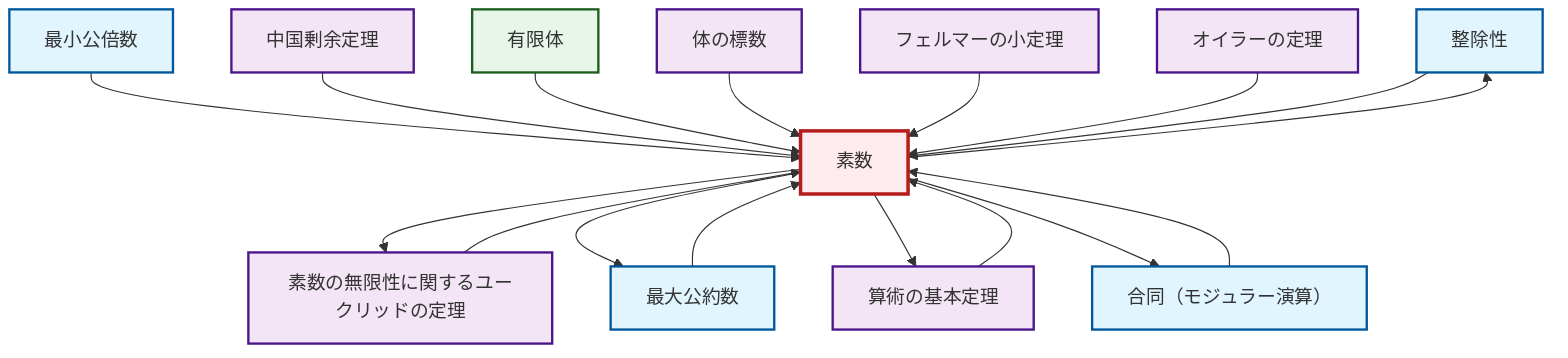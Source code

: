graph TD
    classDef definition fill:#e1f5fe,stroke:#01579b,stroke-width:2px
    classDef theorem fill:#f3e5f5,stroke:#4a148c,stroke-width:2px
    classDef axiom fill:#fff3e0,stroke:#e65100,stroke-width:2px
    classDef example fill:#e8f5e9,stroke:#1b5e20,stroke-width:2px
    classDef current fill:#ffebee,stroke:#b71c1c,stroke-width:3px
    def-divisibility["整除性"]:::definition
    def-gcd["最大公約数"]:::definition
    def-lcm["最小公倍数"]:::definition
    thm-euler["オイラーの定理"]:::theorem
    def-prime["素数"]:::definition
    ex-finite-field["有限体"]:::example
    thm-chinese-remainder["中国剰余定理"]:::theorem
    thm-fermat-little["フェルマーの小定理"]:::theorem
    thm-euclid-infinitude-primes["素数の無限性に関するユークリッドの定理"]:::theorem
    thm-fundamental-arithmetic["算術の基本定理"]:::theorem
    def-congruence["合同（モジュラー演算）"]:::definition
    thm-field-characteristic["体の標数"]:::theorem
    def-lcm --> def-prime
    thm-chinese-remainder --> def-prime
    ex-finite-field --> def-prime
    thm-field-characteristic --> def-prime
    thm-fermat-little --> def-prime
    thm-euclid-infinitude-primes --> def-prime
    thm-fundamental-arithmetic --> def-prime
    thm-euler --> def-prime
    def-gcd --> def-prime
    def-congruence --> def-prime
    def-prime --> thm-euclid-infinitude-primes
    def-prime --> def-gcd
    def-prime --> thm-fundamental-arithmetic
    def-prime --> def-congruence
    def-prime --> def-divisibility
    def-divisibility --> def-prime
    class def-prime current